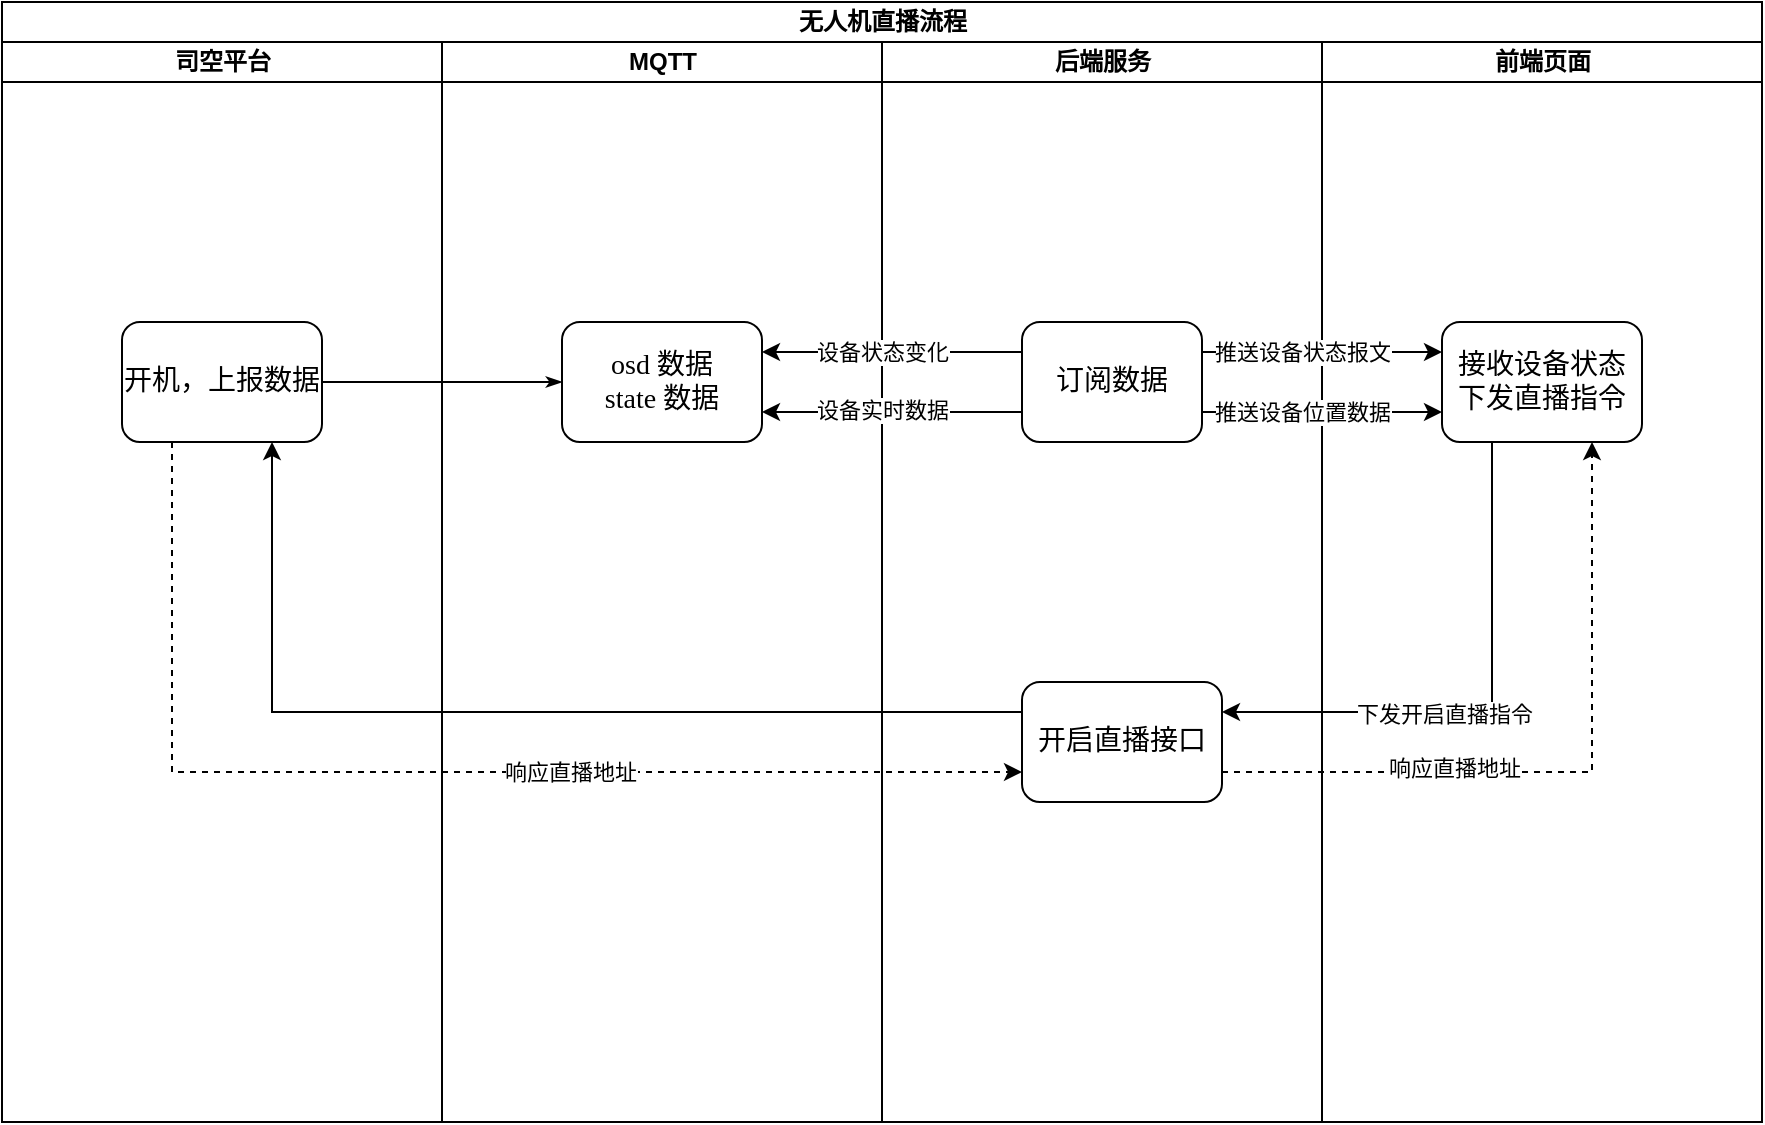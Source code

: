 <mxfile version="26.2.13">
  <diagram name="Page-1" id="74e2e168-ea6b-b213-b513-2b3c1d86103e">
    <mxGraphModel dx="1428" dy="751" grid="1" gridSize="10" guides="1" tooltips="1" connect="1" arrows="1" fold="1" page="1" pageScale="1" pageWidth="1100" pageHeight="850" background="none" math="0" shadow="0">
      <root>
        <mxCell id="0" />
        <mxCell id="1" parent="0" />
        <mxCell id="77e6c97f196da883-1" value="无人机直播流程" style="swimlane;html=1;childLayout=stackLayout;startSize=20;rounded=0;shadow=0;labelBackgroundColor=none;strokeWidth=1;fontFamily=Verdana;fontSize=12;align=center;" parent="1" vertex="1">
          <mxGeometry x="90" y="40" width="880" height="560" as="geometry" />
        </mxCell>
        <mxCell id="77e6c97f196da883-2" value="司空平台" style="swimlane;html=1;startSize=20;" parent="77e6c97f196da883-1" vertex="1">
          <mxGeometry y="20" width="220" height="540" as="geometry" />
        </mxCell>
        <mxCell id="77e6c97f196da883-8" value="开机，上报数据" style="rounded=1;whiteSpace=wrap;html=1;shadow=0;labelBackgroundColor=none;strokeWidth=1;fontFamily=Verdana;fontSize=14;align=center;" parent="77e6c97f196da883-2" vertex="1">
          <mxGeometry x="60" y="140" width="100" height="60" as="geometry" />
        </mxCell>
        <mxCell id="77e6c97f196da883-3" value="MQTT" style="swimlane;html=1;startSize=20;" parent="77e6c97f196da883-1" vertex="1">
          <mxGeometry x="220" y="20" width="220" height="540" as="geometry" />
        </mxCell>
        <mxCell id="77e6c97f196da883-11" value="osd 数据&lt;br&gt;state 数据" style="rounded=1;whiteSpace=wrap;html=1;shadow=0;labelBackgroundColor=none;strokeWidth=1;fontFamily=Verdana;fontSize=14;align=center;" parent="77e6c97f196da883-3" vertex="1">
          <mxGeometry x="60" y="140" width="100" height="60" as="geometry" />
        </mxCell>
        <mxCell id="77e6c97f196da883-4" value="后端服务" style="swimlane;html=1;startSize=20;" parent="77e6c97f196da883-1" vertex="1">
          <mxGeometry x="440" y="20" width="220" height="540" as="geometry" />
        </mxCell>
        <mxCell id="7VHwsbd7AHJSdJhflgL7-6" value="订阅数据" style="rounded=1;whiteSpace=wrap;html=1;shadow=0;labelBackgroundColor=none;strokeWidth=1;fontFamily=Verdana;fontSize=14;align=center;" vertex="1" parent="77e6c97f196da883-4">
          <mxGeometry x="70" y="140" width="90" height="60" as="geometry" />
        </mxCell>
        <mxCell id="7VHwsbd7AHJSdJhflgL7-13" value="开启直播接口" style="rounded=1;whiteSpace=wrap;html=1;shadow=0;labelBackgroundColor=none;strokeWidth=1;fontFamily=Verdana;fontSize=14;align=center;" vertex="1" parent="77e6c97f196da883-4">
          <mxGeometry x="70" y="320" width="100" height="60" as="geometry" />
        </mxCell>
        <mxCell id="77e6c97f196da883-5" value="前端页面" style="swimlane;html=1;startSize=20;" parent="77e6c97f196da883-1" vertex="1">
          <mxGeometry x="660" y="20" width="220" height="540" as="geometry">
            <mxRectangle x="480" y="20" width="40" height="730" as="alternateBounds" />
          </mxGeometry>
        </mxCell>
        <mxCell id="7VHwsbd7AHJSdJhflgL7-8" value="接收设备状态&lt;br&gt;下发直播指令" style="rounded=1;whiteSpace=wrap;html=1;shadow=0;labelBackgroundColor=none;strokeWidth=1;fontFamily=Verdana;fontSize=14;align=center;" vertex="1" parent="77e6c97f196da883-5">
          <mxGeometry x="60" y="140" width="100" height="60" as="geometry" />
        </mxCell>
        <mxCell id="7VHwsbd7AHJSdJhflgL7-9" style="edgeStyle=orthogonalEdgeStyle;rounded=0;orthogonalLoop=1;jettySize=auto;html=1;entryX=0;entryY=0.25;entryDx=0;entryDy=0;exitX=1;exitY=0.25;exitDx=0;exitDy=0;" edge="1" parent="77e6c97f196da883-1" source="7VHwsbd7AHJSdJhflgL7-6" target="7VHwsbd7AHJSdJhflgL7-8">
          <mxGeometry relative="1" as="geometry" />
        </mxCell>
        <mxCell id="7VHwsbd7AHJSdJhflgL7-10" value="推送设备状态报文" style="edgeLabel;html=1;align=center;verticalAlign=middle;resizable=0;points=[];" vertex="1" connectable="0" parent="7VHwsbd7AHJSdJhflgL7-9">
          <mxGeometry x="0.2" y="-1" relative="1" as="geometry">
            <mxPoint x="-22" y="-1" as="offset" />
          </mxGeometry>
        </mxCell>
        <mxCell id="77e6c97f196da883-26" style="edgeStyle=orthogonalEdgeStyle;rounded=1;html=1;labelBackgroundColor=none;startArrow=none;startFill=0;startSize=5;endArrow=classicThin;endFill=1;endSize=5;jettySize=auto;orthogonalLoop=1;strokeWidth=1;fontFamily=Verdana;fontSize=14;" parent="77e6c97f196da883-1" source="77e6c97f196da883-8" target="77e6c97f196da883-11" edge="1">
          <mxGeometry relative="1" as="geometry" />
        </mxCell>
        <mxCell id="7VHwsbd7AHJSdJhflgL7-7" style="edgeStyle=orthogonalEdgeStyle;rounded=0;orthogonalLoop=1;jettySize=auto;html=1;entryX=1;entryY=0.25;entryDx=0;entryDy=0;fontSize=14;exitX=0;exitY=0.25;exitDx=0;exitDy=0;" edge="1" parent="77e6c97f196da883-1" source="7VHwsbd7AHJSdJhflgL7-6" target="77e6c97f196da883-11">
          <mxGeometry relative="1" as="geometry" />
        </mxCell>
        <mxCell id="7VHwsbd7AHJSdJhflgL7-15" value="设备状态变化" style="edgeLabel;html=1;align=center;verticalAlign=middle;resizable=0;points=[];" vertex="1" connectable="0" parent="7VHwsbd7AHJSdJhflgL7-7">
          <mxGeometry x="0.15" relative="1" as="geometry">
            <mxPoint x="5" as="offset" />
          </mxGeometry>
        </mxCell>
        <mxCell id="7VHwsbd7AHJSdJhflgL7-14" style="edgeStyle=orthogonalEdgeStyle;rounded=0;orthogonalLoop=1;jettySize=auto;html=1;exitX=0.25;exitY=1;exitDx=0;exitDy=0;entryX=1;entryY=0.25;entryDx=0;entryDy=0;" edge="1" parent="77e6c97f196da883-1" source="7VHwsbd7AHJSdJhflgL7-8" target="7VHwsbd7AHJSdJhflgL7-13">
          <mxGeometry relative="1" as="geometry" />
        </mxCell>
        <mxCell id="7VHwsbd7AHJSdJhflgL7-25" value="下发开启直播指令" style="edgeLabel;html=1;align=center;verticalAlign=middle;resizable=0;points=[];" vertex="1" connectable="0" parent="7VHwsbd7AHJSdJhflgL7-14">
          <mxGeometry x="0.178" y="1" relative="1" as="geometry">
            <mxPoint as="offset" />
          </mxGeometry>
        </mxCell>
        <mxCell id="7VHwsbd7AHJSdJhflgL7-16" style="edgeStyle=orthogonalEdgeStyle;rounded=0;orthogonalLoop=1;jettySize=auto;html=1;exitX=0;exitY=0.75;exitDx=0;exitDy=0;entryX=1;entryY=0.75;entryDx=0;entryDy=0;" edge="1" parent="77e6c97f196da883-1" source="7VHwsbd7AHJSdJhflgL7-6" target="77e6c97f196da883-11">
          <mxGeometry relative="1" as="geometry" />
        </mxCell>
        <mxCell id="7VHwsbd7AHJSdJhflgL7-17" value="设备实时数据" style="edgeLabel;html=1;align=center;verticalAlign=middle;resizable=0;points=[];" vertex="1" connectable="0" parent="7VHwsbd7AHJSdJhflgL7-16">
          <mxGeometry x="-0.077" y="-1" relative="1" as="geometry">
            <mxPoint x="-10" as="offset" />
          </mxGeometry>
        </mxCell>
        <mxCell id="7VHwsbd7AHJSdJhflgL7-18" style="edgeStyle=orthogonalEdgeStyle;rounded=0;orthogonalLoop=1;jettySize=auto;html=1;exitX=1;exitY=0.75;exitDx=0;exitDy=0;entryX=0;entryY=0.75;entryDx=0;entryDy=0;" edge="1" parent="77e6c97f196da883-1" source="7VHwsbd7AHJSdJhflgL7-6" target="7VHwsbd7AHJSdJhflgL7-8">
          <mxGeometry relative="1" as="geometry" />
        </mxCell>
        <mxCell id="7VHwsbd7AHJSdJhflgL7-19" value="推送设备位置数据" style="edgeLabel;html=1;align=center;verticalAlign=middle;resizable=0;points=[];" vertex="1" connectable="0" parent="7VHwsbd7AHJSdJhflgL7-18">
          <mxGeometry x="-0.067" relative="1" as="geometry">
            <mxPoint x="-6" as="offset" />
          </mxGeometry>
        </mxCell>
        <mxCell id="7VHwsbd7AHJSdJhflgL7-20" style="edgeStyle=orthogonalEdgeStyle;rounded=0;orthogonalLoop=1;jettySize=auto;html=1;entryX=0.75;entryY=1;entryDx=0;entryDy=0;exitX=0;exitY=0.25;exitDx=0;exitDy=0;" edge="1" parent="77e6c97f196da883-1" source="7VHwsbd7AHJSdJhflgL7-13" target="77e6c97f196da883-8">
          <mxGeometry relative="1" as="geometry" />
        </mxCell>
        <mxCell id="7VHwsbd7AHJSdJhflgL7-21" style="edgeStyle=orthogonalEdgeStyle;rounded=0;orthogonalLoop=1;jettySize=auto;html=1;exitX=0.25;exitY=1;exitDx=0;exitDy=0;entryX=0;entryY=0.75;entryDx=0;entryDy=0;dashed=1;" edge="1" parent="77e6c97f196da883-1" source="77e6c97f196da883-8" target="7VHwsbd7AHJSdJhflgL7-13">
          <mxGeometry relative="1" as="geometry" />
        </mxCell>
        <mxCell id="7VHwsbd7AHJSdJhflgL7-22" value="响应直播地址" style="edgeLabel;html=1;align=center;verticalAlign=middle;resizable=0;points=[];" vertex="1" connectable="0" parent="7VHwsbd7AHJSdJhflgL7-21">
          <mxGeometry x="0.234" relative="1" as="geometry">
            <mxPoint as="offset" />
          </mxGeometry>
        </mxCell>
        <mxCell id="7VHwsbd7AHJSdJhflgL7-23" style="edgeStyle=orthogonalEdgeStyle;rounded=0;orthogonalLoop=1;jettySize=auto;html=1;exitX=1;exitY=0.75;exitDx=0;exitDy=0;entryX=0.75;entryY=1;entryDx=0;entryDy=0;dashed=1;" edge="1" parent="77e6c97f196da883-1" source="7VHwsbd7AHJSdJhflgL7-13" target="7VHwsbd7AHJSdJhflgL7-8">
          <mxGeometry relative="1" as="geometry" />
        </mxCell>
        <mxCell id="7VHwsbd7AHJSdJhflgL7-24" value="响应直播地址" style="edgeLabel;html=1;align=center;verticalAlign=middle;resizable=0;points=[];" vertex="1" connectable="0" parent="7VHwsbd7AHJSdJhflgL7-23">
          <mxGeometry x="-0.337" y="2" relative="1" as="geometry">
            <mxPoint as="offset" />
          </mxGeometry>
        </mxCell>
      </root>
    </mxGraphModel>
  </diagram>
</mxfile>
